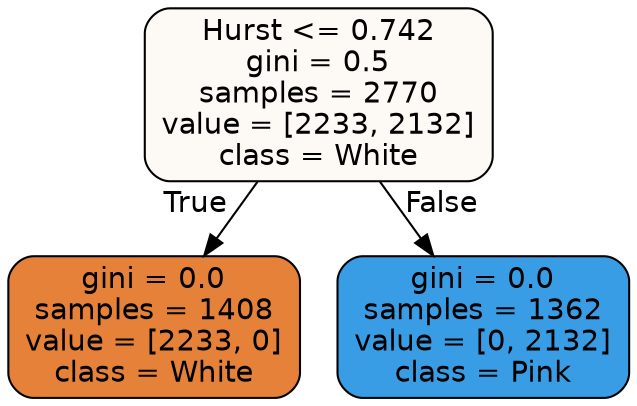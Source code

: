 digraph Tree {
node [shape=box, style="filled, rounded", color="black", fontname=helvetica] ;
edge [fontname=helvetica] ;
0 [label="Hurst <= 0.742\ngini = 0.5\nsamples = 2770\nvalue = [2233, 2132]\nclass = White", fillcolor="#e581390c"] ;
1 [label="gini = 0.0\nsamples = 1408\nvalue = [2233, 0]\nclass = White", fillcolor="#e58139ff"] ;
0 -> 1 [labeldistance=2.5, labelangle=45, headlabel="True"] ;
2 [label="gini = 0.0\nsamples = 1362\nvalue = [0, 2132]\nclass = Pink", fillcolor="#399de5ff"] ;
0 -> 2 [labeldistance=2.5, labelangle=-45, headlabel="False"] ;
}